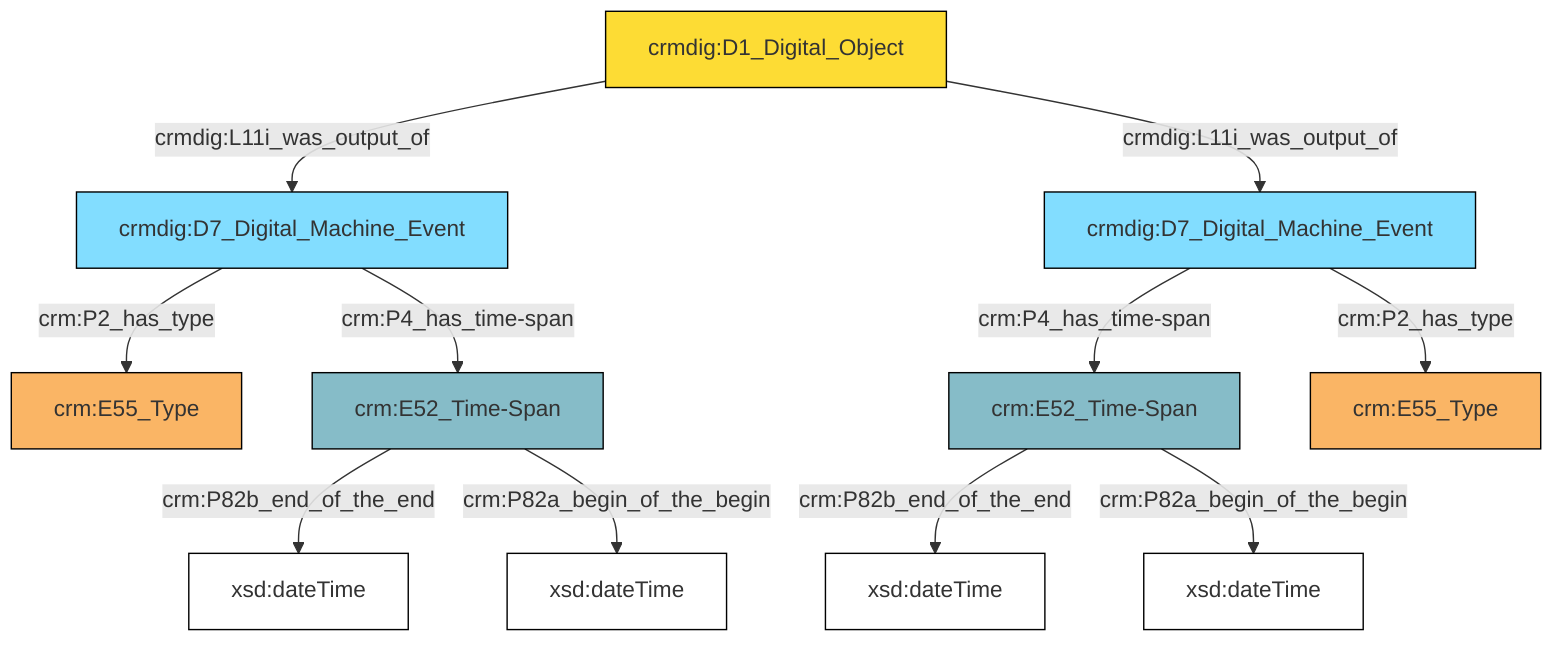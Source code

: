 flowchart TD
classDef Literal fill:#ffffff,stroke:#000000,color:;
classDef Literal_URI fill:#ffffff,stroke:#000000,color:;
classDef crm_E1_CRM_Entity fill:#ffffff,stroke:#000000,color:;
classDef crm_E1_CRM_Entity_URI fill:#ffffff,stroke:#000000,color:;
classDef crm_E2_Temporal_Entity fill:#82ddff,stroke:#000000,color:;
classDef crm_E2_Temporal_Entity_URI fill:#d2effa,stroke:#000000,color:;
classDef crm_E55_Type fill:#fab565,stroke:#000000,color:;
classDef crm_E55_Type_URI fill:#fde7ce,stroke:#000000,color:;
classDef crm_E52_Time-Span fill:#86bcc8,stroke:#000000,color:;
classDef crm_E52_Time-Span_URI fill:#dcebef,stroke:#000000,color:;
classDef crm_E41_Appellation fill:#fef3ba,stroke:#000000,color:;
classDef crm_E41_Appellation_URI fill:#fffae6,stroke:#000000,color:;
classDef crm_E53_Place fill:#94cc7d,stroke:#000000,color:;
classDef crm_E53_Place_URI fill:#e1f1da,stroke:#000000,color:;
classDef crm_E77_Persistent_Item fill:#ffffff,stroke:#000000,color:;
classDef crm_E77_Persistent_Item_URI fill:#ffffff,stroke:#000000,color:;
classDef crm_E28_Conceptual_Object fill:#fddc34,stroke:#000000,color:;
classDef crm_E28_Conceptual_Object_URI fill:#fef6cd,stroke:#000000,color:;
classDef crm_E18_Physical_Thing fill:#c78e66,stroke:#000000,color:;
classDef crm_E18_Physical_Thing_URI fill:#e3c8b5,stroke:#000000,color:;
classDef crm_E39_Actor fill:#ffbdca,stroke:#000000,color:;
classDef crm_E39_Actor_URI fill:#ffe6eb,stroke:#000000,color:;
classDef crm_E54_Dimension fill:#b8b8b8,stroke:#000000,color:;
classDef crm_E54_Dimension_URI fill:#f2f2f2,stroke:#000000,color:;
classDef crm_E92_Spacetime_Volume fill:#cc80ff,stroke:#000000,color:;
classDef crm_E92_Spacetime_Volume_URI fill:#ebccff,stroke:#000000,color:;
classDef crm_E59_Primitive_Value fill:#f0f0f0,stroke:#000000,color:;
classDef crm_E59_Primitive_Value_URI fill:#f2f2f2,stroke:#000000,color:;
classDef crm_PC0_Typed_CRM_Property fill:#ffffff,stroke:#000000,color:;
classDef crm_PC0_Typed_CRM_Property_URI fill:#ffffff,stroke:#000000,color:;
classDef Multi fill:#cccccc,stroke:#000000,color:;
classDef Multi_URI fill:#cccccc,stroke:#000000,color:;
0["crmdig:D7_Digital_Machine_Event"]:::crm_E2_Temporal_Entity -->|crm:P4_has_time-span| 1["crm:E52_Time-Span"]:::crm_E52_Time-Span
1["crm:E52_Time-Span"]:::crm_E52_Time-Span -->|crm:P82b_end_of_the_end| 3["xsd:dateTime"]:::Literal
4["crm:E52_Time-Span"]:::crm_E52_Time-Span -->|crm:P82b_end_of_the_end| 5["xsd:dateTime"]:::Literal
6["crmdig:D1_Digital_Object"]:::crm_E28_Conceptual_Object -->|crmdig:L11i_was_output_of| 7["crmdig:D7_Digital_Machine_Event"]:::crm_E2_Temporal_Entity
7["crmdig:D7_Digital_Machine_Event"]:::crm_E2_Temporal_Entity -->|crm:P2_has_type| 8["crm:E55_Type"]:::crm_E55_Type
7["crmdig:D7_Digital_Machine_Event"]:::crm_E2_Temporal_Entity -->|crm:P4_has_time-span| 4["crm:E52_Time-Span"]:::crm_E52_Time-Span
6["crmdig:D1_Digital_Object"]:::crm_E28_Conceptual_Object -->|crmdig:L11i_was_output_of| 0["crmdig:D7_Digital_Machine_Event"]:::crm_E2_Temporal_Entity
4["crm:E52_Time-Span"]:::crm_E52_Time-Span -->|crm:P82a_begin_of_the_begin| 17["xsd:dateTime"]:::Literal
1["crm:E52_Time-Span"]:::crm_E52_Time-Span -->|crm:P82a_begin_of_the_begin| 19["xsd:dateTime"]:::Literal
0["crmdig:D7_Digital_Machine_Event"]:::crm_E2_Temporal_Entity -->|crm:P2_has_type| 12["crm:E55_Type"]:::crm_E55_Type